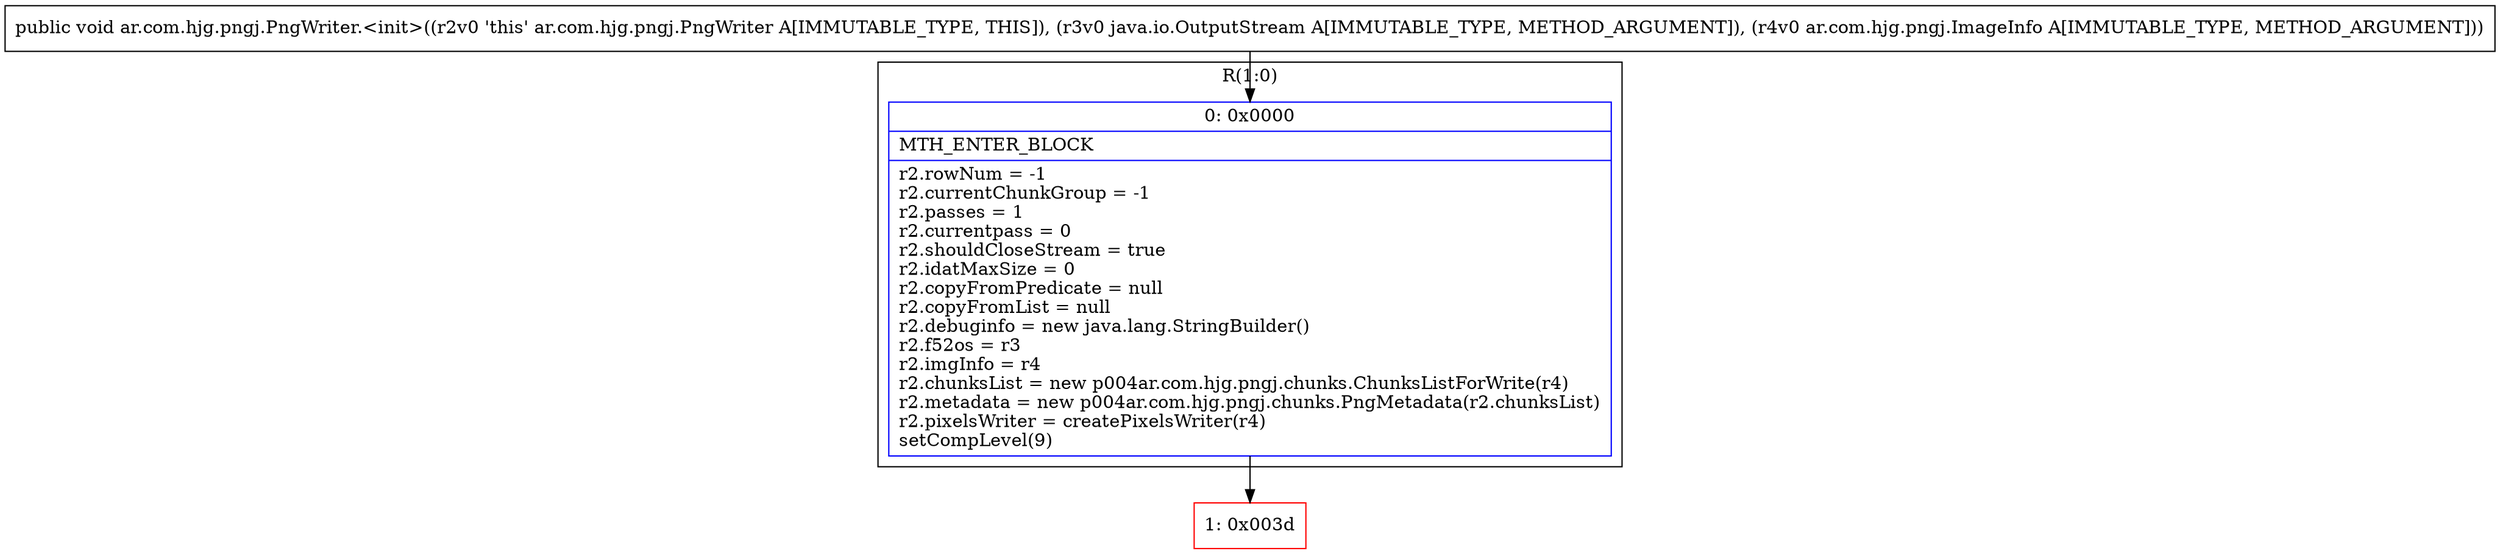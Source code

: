 digraph "CFG forar.com.hjg.pngj.PngWriter.\<init\>(Ljava\/io\/OutputStream;Lar\/com\/hjg\/pngj\/ImageInfo;)V" {
subgraph cluster_Region_2034530787 {
label = "R(1:0)";
node [shape=record,color=blue];
Node_0 [shape=record,label="{0\:\ 0x0000|MTH_ENTER_BLOCK\l|r2.rowNum = \-1\lr2.currentChunkGroup = \-1\lr2.passes = 1\lr2.currentpass = 0\lr2.shouldCloseStream = true\lr2.idatMaxSize = 0\lr2.copyFromPredicate = null\lr2.copyFromList = null\lr2.debuginfo = new java.lang.StringBuilder()\lr2.f52os = r3\lr2.imgInfo = r4\lr2.chunksList = new p004ar.com.hjg.pngj.chunks.ChunksListForWrite(r4)\lr2.metadata = new p004ar.com.hjg.pngj.chunks.PngMetadata(r2.chunksList)\lr2.pixelsWriter = createPixelsWriter(r4)\lsetCompLevel(9)\l}"];
}
Node_1 [shape=record,color=red,label="{1\:\ 0x003d}"];
MethodNode[shape=record,label="{public void ar.com.hjg.pngj.PngWriter.\<init\>((r2v0 'this' ar.com.hjg.pngj.PngWriter A[IMMUTABLE_TYPE, THIS]), (r3v0 java.io.OutputStream A[IMMUTABLE_TYPE, METHOD_ARGUMENT]), (r4v0 ar.com.hjg.pngj.ImageInfo A[IMMUTABLE_TYPE, METHOD_ARGUMENT])) }"];
MethodNode -> Node_0;
Node_0 -> Node_1;
}

